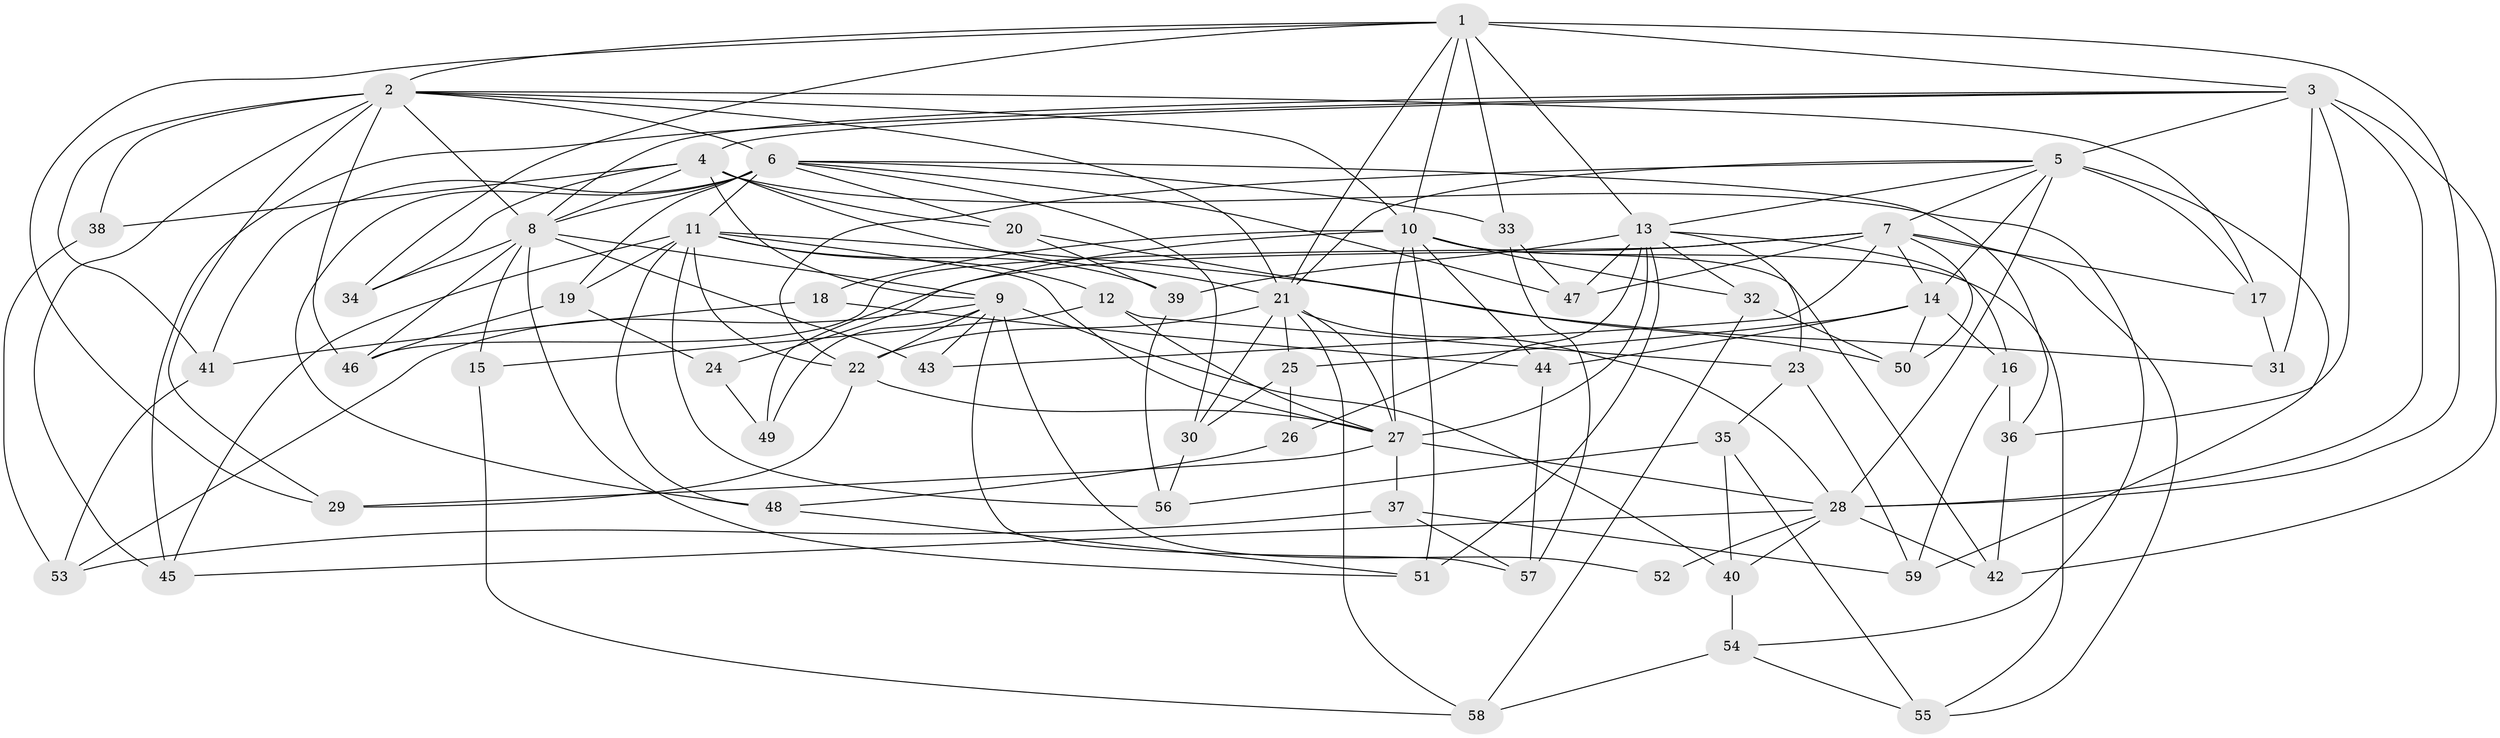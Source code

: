 // original degree distribution, {4: 1.0}
// Generated by graph-tools (version 1.1) at 2025/37/03/09/25 02:37:52]
// undirected, 59 vertices, 156 edges
graph export_dot {
graph [start="1"]
  node [color=gray90,style=filled];
  1;
  2;
  3;
  4;
  5;
  6;
  7;
  8;
  9;
  10;
  11;
  12;
  13;
  14;
  15;
  16;
  17;
  18;
  19;
  20;
  21;
  22;
  23;
  24;
  25;
  26;
  27;
  28;
  29;
  30;
  31;
  32;
  33;
  34;
  35;
  36;
  37;
  38;
  39;
  40;
  41;
  42;
  43;
  44;
  45;
  46;
  47;
  48;
  49;
  50;
  51;
  52;
  53;
  54;
  55;
  56;
  57;
  58;
  59;
  1 -- 2 [weight=2.0];
  1 -- 3 [weight=1.0];
  1 -- 10 [weight=1.0];
  1 -- 13 [weight=2.0];
  1 -- 21 [weight=1.0];
  1 -- 28 [weight=2.0];
  1 -- 29 [weight=1.0];
  1 -- 33 [weight=1.0];
  1 -- 34 [weight=1.0];
  2 -- 6 [weight=1.0];
  2 -- 8 [weight=1.0];
  2 -- 10 [weight=1.0];
  2 -- 17 [weight=1.0];
  2 -- 21 [weight=1.0];
  2 -- 29 [weight=1.0];
  2 -- 38 [weight=1.0];
  2 -- 41 [weight=1.0];
  2 -- 45 [weight=1.0];
  2 -- 46 [weight=1.0];
  3 -- 4 [weight=1.0];
  3 -- 5 [weight=1.0];
  3 -- 8 [weight=1.0];
  3 -- 28 [weight=3.0];
  3 -- 31 [weight=2.0];
  3 -- 36 [weight=1.0];
  3 -- 42 [weight=1.0];
  3 -- 45 [weight=1.0];
  4 -- 8 [weight=1.0];
  4 -- 9 [weight=2.0];
  4 -- 20 [weight=1.0];
  4 -- 21 [weight=1.0];
  4 -- 34 [weight=1.0];
  4 -- 38 [weight=2.0];
  4 -- 54 [weight=1.0];
  5 -- 7 [weight=1.0];
  5 -- 13 [weight=1.0];
  5 -- 14 [weight=2.0];
  5 -- 17 [weight=1.0];
  5 -- 21 [weight=1.0];
  5 -- 22 [weight=1.0];
  5 -- 28 [weight=1.0];
  5 -- 59 [weight=1.0];
  6 -- 8 [weight=1.0];
  6 -- 11 [weight=2.0];
  6 -- 19 [weight=1.0];
  6 -- 20 [weight=1.0];
  6 -- 30 [weight=1.0];
  6 -- 33 [weight=1.0];
  6 -- 36 [weight=1.0];
  6 -- 41 [weight=1.0];
  6 -- 47 [weight=1.0];
  6 -- 48 [weight=1.0];
  7 -- 14 [weight=2.0];
  7 -- 17 [weight=1.0];
  7 -- 24 [weight=2.0];
  7 -- 43 [weight=2.0];
  7 -- 46 [weight=1.0];
  7 -- 47 [weight=1.0];
  7 -- 50 [weight=1.0];
  7 -- 55 [weight=1.0];
  8 -- 9 [weight=1.0];
  8 -- 15 [weight=2.0];
  8 -- 34 [weight=2.0];
  8 -- 43 [weight=1.0];
  8 -- 46 [weight=1.0];
  8 -- 51 [weight=1.0];
  9 -- 22 [weight=1.0];
  9 -- 40 [weight=1.0];
  9 -- 43 [weight=1.0];
  9 -- 49 [weight=1.0];
  9 -- 52 [weight=3.0];
  9 -- 53 [weight=1.0];
  9 -- 57 [weight=1.0];
  10 -- 18 [weight=2.0];
  10 -- 27 [weight=1.0];
  10 -- 32 [weight=1.0];
  10 -- 42 [weight=1.0];
  10 -- 44 [weight=1.0];
  10 -- 49 [weight=2.0];
  10 -- 51 [weight=1.0];
  10 -- 55 [weight=1.0];
  11 -- 12 [weight=1.0];
  11 -- 19 [weight=1.0];
  11 -- 22 [weight=1.0];
  11 -- 27 [weight=2.0];
  11 -- 31 [weight=1.0];
  11 -- 39 [weight=1.0];
  11 -- 45 [weight=1.0];
  11 -- 48 [weight=1.0];
  11 -- 56 [weight=1.0];
  12 -- 15 [weight=1.0];
  12 -- 23 [weight=1.0];
  12 -- 27 [weight=1.0];
  13 -- 16 [weight=1.0];
  13 -- 23 [weight=1.0];
  13 -- 26 [weight=2.0];
  13 -- 27 [weight=1.0];
  13 -- 32 [weight=1.0];
  13 -- 39 [weight=1.0];
  13 -- 47 [weight=1.0];
  13 -- 51 [weight=1.0];
  14 -- 16 [weight=1.0];
  14 -- 25 [weight=1.0];
  14 -- 44 [weight=1.0];
  14 -- 50 [weight=1.0];
  15 -- 58 [weight=1.0];
  16 -- 36 [weight=1.0];
  16 -- 59 [weight=1.0];
  17 -- 31 [weight=1.0];
  18 -- 41 [weight=1.0];
  18 -- 44 [weight=1.0];
  19 -- 24 [weight=1.0];
  19 -- 46 [weight=1.0];
  20 -- 39 [weight=1.0];
  20 -- 50 [weight=1.0];
  21 -- 22 [weight=1.0];
  21 -- 25 [weight=1.0];
  21 -- 27 [weight=1.0];
  21 -- 28 [weight=1.0];
  21 -- 30 [weight=1.0];
  21 -- 58 [weight=1.0];
  22 -- 27 [weight=1.0];
  22 -- 29 [weight=1.0];
  23 -- 35 [weight=1.0];
  23 -- 59 [weight=1.0];
  24 -- 49 [weight=1.0];
  25 -- 26 [weight=1.0];
  25 -- 30 [weight=1.0];
  26 -- 48 [weight=1.0];
  27 -- 28 [weight=1.0];
  27 -- 29 [weight=1.0];
  27 -- 37 [weight=1.0];
  28 -- 40 [weight=1.0];
  28 -- 42 [weight=1.0];
  28 -- 45 [weight=1.0];
  28 -- 52 [weight=1.0];
  30 -- 56 [weight=1.0];
  32 -- 50 [weight=1.0];
  32 -- 58 [weight=1.0];
  33 -- 47 [weight=1.0];
  33 -- 57 [weight=1.0];
  35 -- 40 [weight=1.0];
  35 -- 55 [weight=1.0];
  35 -- 56 [weight=1.0];
  36 -- 42 [weight=1.0];
  37 -- 53 [weight=1.0];
  37 -- 57 [weight=1.0];
  37 -- 59 [weight=1.0];
  38 -- 53 [weight=1.0];
  39 -- 56 [weight=1.0];
  40 -- 54 [weight=1.0];
  41 -- 53 [weight=1.0];
  44 -- 57 [weight=1.0];
  48 -- 51 [weight=1.0];
  54 -- 55 [weight=1.0];
  54 -- 58 [weight=1.0];
}
